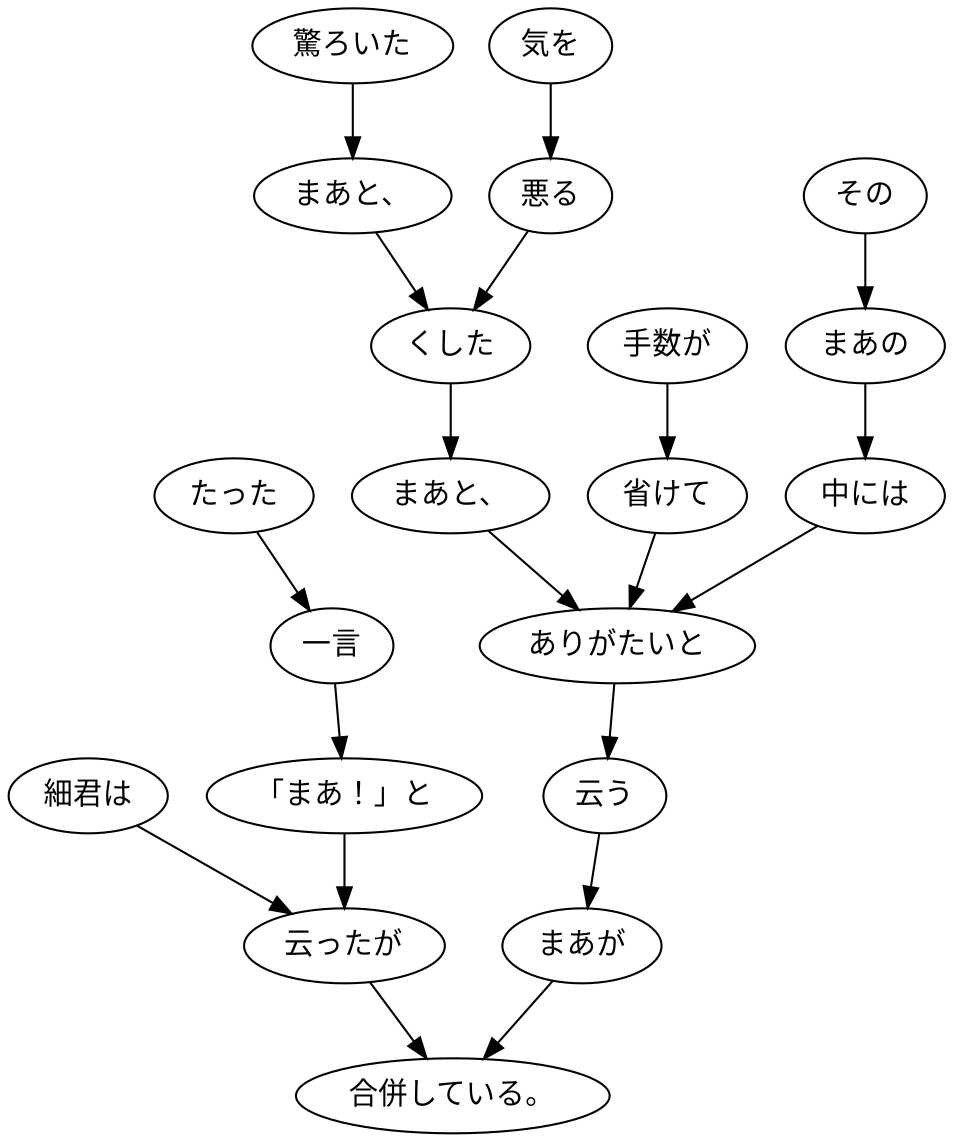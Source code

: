 digraph graph3453 {
	node0 [label="細君は"];
	node1 [label="たった"];
	node2 [label="一言"];
	node3 [label="「まあ！」と"];
	node4 [label="云ったが"];
	node5 [label="その"];
	node6 [label="まあの"];
	node7 [label="中には"];
	node8 [label="驚ろいた"];
	node9 [label="まあと、"];
	node10 [label="気を"];
	node11 [label="悪る"];
	node12 [label="くした"];
	node13 [label="まあと、"];
	node14 [label="手数が"];
	node15 [label="省けて"];
	node16 [label="ありがたいと"];
	node17 [label="云う"];
	node18 [label="まあが"];
	node19 [label="合併している。"];
	node0 -> node4;
	node1 -> node2;
	node2 -> node3;
	node3 -> node4;
	node4 -> node19;
	node5 -> node6;
	node6 -> node7;
	node7 -> node16;
	node8 -> node9;
	node9 -> node12;
	node10 -> node11;
	node11 -> node12;
	node12 -> node13;
	node13 -> node16;
	node14 -> node15;
	node15 -> node16;
	node16 -> node17;
	node17 -> node18;
	node18 -> node19;
}
